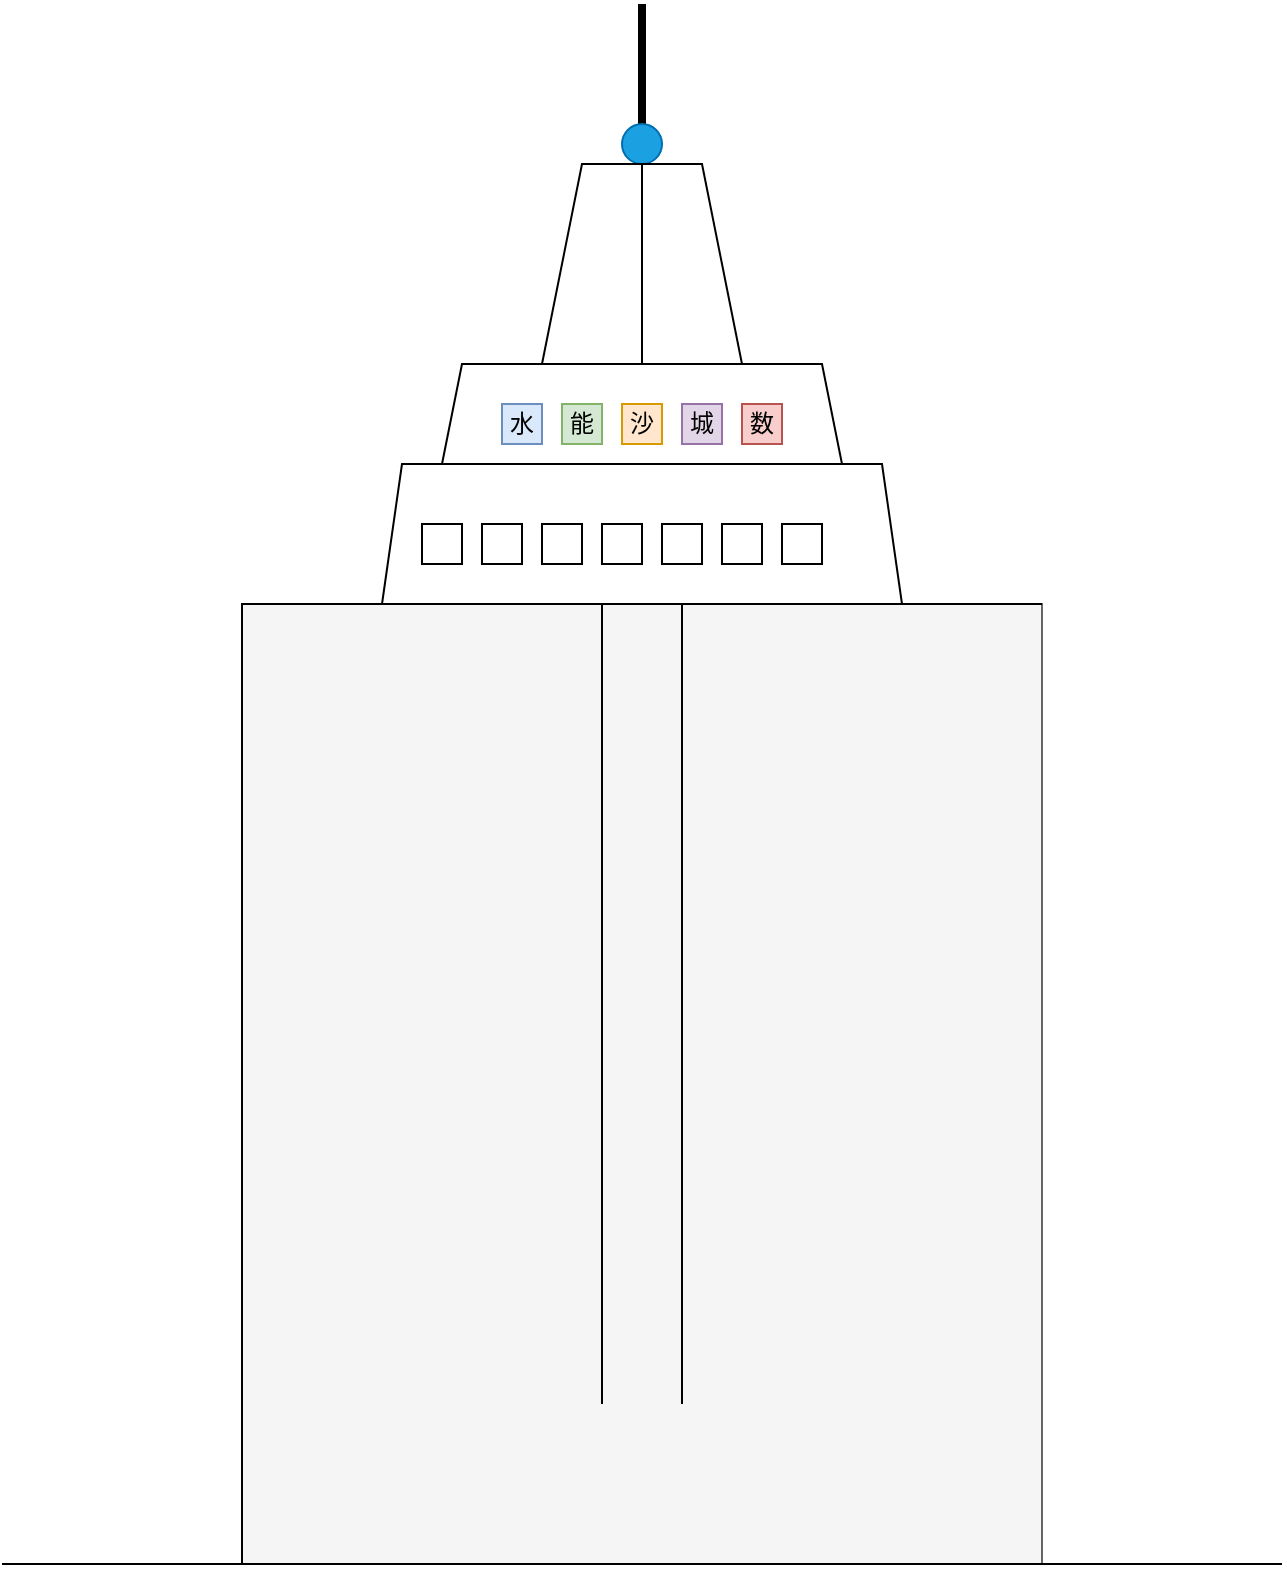 <mxfile version="23.1.1" type="github">
  <diagram name="第 1 页" id="5Wui7P_mGSxMqxuM3g-J">
    <mxGraphModel dx="1434" dy="758" grid="1" gridSize="10" guides="1" tooltips="1" connect="1" arrows="1" fold="1" page="1" pageScale="1" pageWidth="827" pageHeight="1169" math="0" shadow="0">
      <root>
        <mxCell id="0" />
        <mxCell id="1" parent="0" />
        <mxCell id="IMQMPsAq8d1Kk_ACvSrW-48" value="" style="rounded=0;whiteSpace=wrap;html=1;fillColor=#f5f5f5;fontColor=#333333;strokeColor=#666666;" vertex="1" parent="1">
          <mxGeometry x="200" y="440" width="400" height="480" as="geometry" />
        </mxCell>
        <mxCell id="IMQMPsAq8d1Kk_ACvSrW-23" value="" style="endArrow=none;html=1;rounded=0;strokeWidth=4;" edge="1" parent="1" source="IMQMPsAq8d1Kk_ACvSrW-25">
          <mxGeometry width="50" height="50" relative="1" as="geometry">
            <mxPoint x="400" y="200" as="sourcePoint" />
            <mxPoint x="400" y="140" as="targetPoint" />
          </mxGeometry>
        </mxCell>
        <mxCell id="IMQMPsAq8d1Kk_ACvSrW-26" value="" style="endArrow=none;html=1;rounded=0;" edge="1" parent="1" target="IMQMPsAq8d1Kk_ACvSrW-25">
          <mxGeometry width="50" height="50" relative="1" as="geometry">
            <mxPoint x="400" y="200" as="sourcePoint" />
            <mxPoint x="400" y="140" as="targetPoint" />
          </mxGeometry>
        </mxCell>
        <mxCell id="IMQMPsAq8d1Kk_ACvSrW-25" value="" style="ellipse;whiteSpace=wrap;html=1;aspect=fixed;direction=south;fillColor=#1ba1e2;strokeColor=#006EAF;fontColor=#ffffff;" vertex="1" parent="1">
          <mxGeometry x="390" y="200" width="20" height="20" as="geometry" />
        </mxCell>
        <mxCell id="IMQMPsAq8d1Kk_ACvSrW-27" value="" style="endArrow=none;html=1;rounded=0;" edge="1" parent="1">
          <mxGeometry width="50" height="50" relative="1" as="geometry">
            <mxPoint x="350" y="320" as="sourcePoint" />
            <mxPoint x="450" y="320" as="targetPoint" />
            <Array as="points">
              <mxPoint x="370" y="220" />
              <mxPoint x="430" y="220" />
            </Array>
          </mxGeometry>
        </mxCell>
        <mxCell id="IMQMPsAq8d1Kk_ACvSrW-28" value="" style="endArrow=none;html=1;rounded=0;" edge="1" parent="1">
          <mxGeometry width="50" height="50" relative="1" as="geometry">
            <mxPoint x="400" y="320" as="sourcePoint" />
            <mxPoint x="400" y="220" as="targetPoint" />
          </mxGeometry>
        </mxCell>
        <mxCell id="IMQMPsAq8d1Kk_ACvSrW-29" value="" style="endArrow=none;html=1;rounded=0;" edge="1" parent="1">
          <mxGeometry width="50" height="50" relative="1" as="geometry">
            <mxPoint x="300" y="370" as="sourcePoint" />
            <mxPoint x="500" y="370" as="targetPoint" />
            <Array as="points">
              <mxPoint x="310" y="320" />
              <mxPoint x="490" y="320" />
            </Array>
          </mxGeometry>
        </mxCell>
        <mxCell id="IMQMPsAq8d1Kk_ACvSrW-30" value="" style="endArrow=none;html=1;rounded=0;" edge="1" parent="1">
          <mxGeometry width="50" height="50" relative="1" as="geometry">
            <mxPoint x="270" y="440" as="sourcePoint" />
            <mxPoint x="530" y="440" as="targetPoint" />
            <Array as="points">
              <mxPoint x="280" y="370" />
              <mxPoint x="520" y="370" />
            </Array>
          </mxGeometry>
        </mxCell>
        <mxCell id="IMQMPsAq8d1Kk_ACvSrW-31" value="" style="endArrow=none;html=1;rounded=0;" edge="1" parent="1" target="IMQMPsAq8d1Kk_ACvSrW-48">
          <mxGeometry width="50" height="50" relative="1" as="geometry">
            <mxPoint x="200" y="920" as="sourcePoint" />
            <mxPoint x="600" y="920" as="targetPoint" />
            <Array as="points">
              <mxPoint x="200" y="440" />
              <mxPoint x="600" y="440" />
            </Array>
          </mxGeometry>
        </mxCell>
        <mxCell id="IMQMPsAq8d1Kk_ACvSrW-32" value="" style="endArrow=none;html=1;rounded=0;" edge="1" parent="1">
          <mxGeometry width="50" height="50" relative="1" as="geometry">
            <mxPoint x="380" y="840" as="sourcePoint" />
            <mxPoint x="380" y="440" as="targetPoint" />
          </mxGeometry>
        </mxCell>
        <mxCell id="IMQMPsAq8d1Kk_ACvSrW-33" value="" style="endArrow=none;html=1;rounded=0;" edge="1" parent="1">
          <mxGeometry width="50" height="50" relative="1" as="geometry">
            <mxPoint x="420" y="840" as="sourcePoint" />
            <mxPoint x="420" y="440" as="targetPoint" />
          </mxGeometry>
        </mxCell>
        <mxCell id="IMQMPsAq8d1Kk_ACvSrW-34" value="水" style="whiteSpace=wrap;html=1;aspect=fixed;fillColor=#dae8fc;strokeColor=#6c8ebf;" vertex="1" parent="1">
          <mxGeometry x="330" y="340" width="20" height="20" as="geometry" />
        </mxCell>
        <mxCell id="IMQMPsAq8d1Kk_ACvSrW-36" value="" style="endArrow=none;html=1;rounded=0;" edge="1" parent="1">
          <mxGeometry width="50" height="50" relative="1" as="geometry">
            <mxPoint x="80" y="920" as="sourcePoint" />
            <mxPoint x="720" y="920" as="targetPoint" />
          </mxGeometry>
        </mxCell>
        <mxCell id="IMQMPsAq8d1Kk_ACvSrW-37" value="能" style="whiteSpace=wrap;html=1;aspect=fixed;fillColor=#d5e8d4;strokeColor=#82b366;" vertex="1" parent="1">
          <mxGeometry x="360" y="340" width="20" height="20" as="geometry" />
        </mxCell>
        <mxCell id="IMQMPsAq8d1Kk_ACvSrW-38" value="沙" style="whiteSpace=wrap;html=1;aspect=fixed;fillColor=#ffe6cc;strokeColor=#d79b00;" vertex="1" parent="1">
          <mxGeometry x="390" y="340" width="20" height="20" as="geometry" />
        </mxCell>
        <mxCell id="IMQMPsAq8d1Kk_ACvSrW-39" value="城" style="whiteSpace=wrap;html=1;aspect=fixed;fillColor=#e1d5e7;strokeColor=#9673a6;" vertex="1" parent="1">
          <mxGeometry x="420" y="340" width="20" height="20" as="geometry" />
        </mxCell>
        <mxCell id="IMQMPsAq8d1Kk_ACvSrW-40" value="数" style="whiteSpace=wrap;html=1;aspect=fixed;fillColor=#f8cecc;strokeColor=#b85450;" vertex="1" parent="1">
          <mxGeometry x="450" y="340" width="20" height="20" as="geometry" />
        </mxCell>
        <mxCell id="IMQMPsAq8d1Kk_ACvSrW-41" value="" style="whiteSpace=wrap;html=1;aspect=fixed;" vertex="1" parent="1">
          <mxGeometry x="290" y="400" width="20" height="20" as="geometry" />
        </mxCell>
        <mxCell id="IMQMPsAq8d1Kk_ACvSrW-42" value="" style="whiteSpace=wrap;html=1;aspect=fixed;" vertex="1" parent="1">
          <mxGeometry x="320" y="400" width="20" height="20" as="geometry" />
        </mxCell>
        <mxCell id="IMQMPsAq8d1Kk_ACvSrW-43" value="" style="whiteSpace=wrap;html=1;aspect=fixed;" vertex="1" parent="1">
          <mxGeometry x="350" y="400" width="20" height="20" as="geometry" />
        </mxCell>
        <mxCell id="IMQMPsAq8d1Kk_ACvSrW-44" value="" style="whiteSpace=wrap;html=1;aspect=fixed;" vertex="1" parent="1">
          <mxGeometry x="380" y="400" width="20" height="20" as="geometry" />
        </mxCell>
        <mxCell id="IMQMPsAq8d1Kk_ACvSrW-45" value="" style="whiteSpace=wrap;html=1;aspect=fixed;" vertex="1" parent="1">
          <mxGeometry x="410" y="400" width="20" height="20" as="geometry" />
        </mxCell>
        <mxCell id="IMQMPsAq8d1Kk_ACvSrW-46" value="" style="whiteSpace=wrap;html=1;aspect=fixed;" vertex="1" parent="1">
          <mxGeometry x="440" y="400" width="20" height="20" as="geometry" />
        </mxCell>
        <mxCell id="IMQMPsAq8d1Kk_ACvSrW-47" value="" style="whiteSpace=wrap;html=1;aspect=fixed;" vertex="1" parent="1">
          <mxGeometry x="470" y="400" width="20" height="20" as="geometry" />
        </mxCell>
      </root>
    </mxGraphModel>
  </diagram>
</mxfile>
